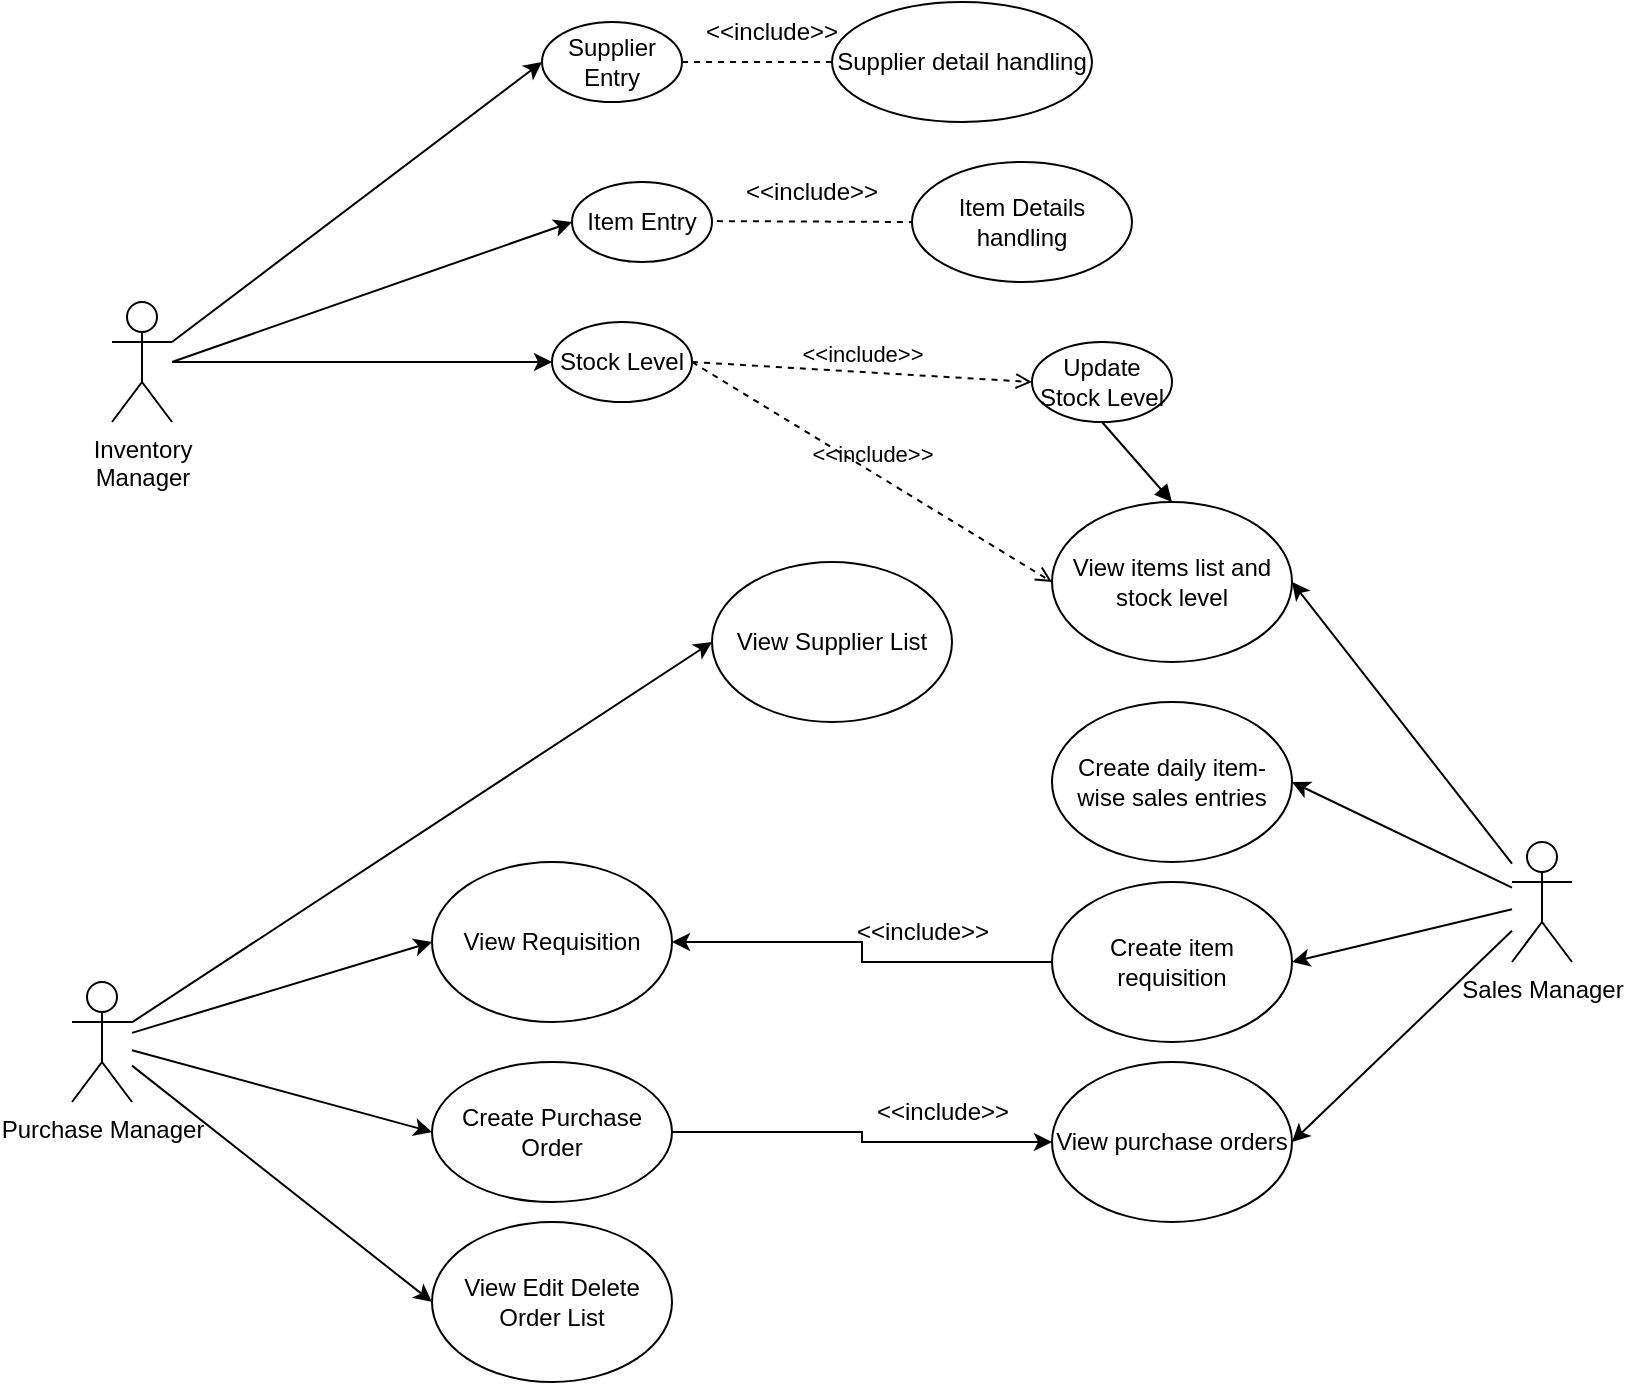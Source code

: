 <mxfile version="25.0.3">
  <diagram name="Page-1" id="WRlgL8Rsu9BcMeLaTDrW">
    <mxGraphModel dx="2401" dy="1479" grid="1" gridSize="10" guides="1" tooltips="1" connect="1" arrows="1" fold="1" page="1" pageScale="1" pageWidth="850" pageHeight="1100" math="0" shadow="0">
      <root>
        <mxCell id="0" />
        <mxCell id="1" parent="0" />
        <mxCell id="y3EWq9oGj_fFSSO3Vtz_-10" style="rounded=0;orthogonalLoop=1;jettySize=auto;html=1;entryX=0;entryY=0.5;entryDx=0;entryDy=0;" parent="1" source="y3EWq9oGj_fFSSO3Vtz_-14" target="y3EWq9oGj_fFSSO3Vtz_-15" edge="1">
          <mxGeometry relative="1" as="geometry" />
        </mxCell>
        <mxCell id="y3EWq9oGj_fFSSO3Vtz_-11" style="rounded=0;orthogonalLoop=1;jettySize=auto;html=1;entryX=0;entryY=0.5;entryDx=0;entryDy=0;" parent="1" source="y3EWq9oGj_fFSSO3Vtz_-14" target="y3EWq9oGj_fFSSO3Vtz_-16" edge="1">
          <mxGeometry relative="1" as="geometry" />
        </mxCell>
        <mxCell id="y3EWq9oGj_fFSSO3Vtz_-12" style="rounded=0;orthogonalLoop=1;jettySize=auto;html=1;entryX=0;entryY=0.5;entryDx=0;entryDy=0;" parent="1" source="y3EWq9oGj_fFSSO3Vtz_-14" target="y3EWq9oGj_fFSSO3Vtz_-18" edge="1">
          <mxGeometry relative="1" as="geometry" />
        </mxCell>
        <mxCell id="y3EWq9oGj_fFSSO3Vtz_-13" style="rounded=0;orthogonalLoop=1;jettySize=auto;html=1;entryX=0;entryY=0.5;entryDx=0;entryDy=0;" parent="1" source="y3EWq9oGj_fFSSO3Vtz_-14" target="y3EWq9oGj_fFSSO3Vtz_-19" edge="1">
          <mxGeometry relative="1" as="geometry" />
        </mxCell>
        <mxCell id="y3EWq9oGj_fFSSO3Vtz_-14" value="Purchase Manager" style="shape=umlActor;verticalLabelPosition=bottom;verticalAlign=top;html=1;outlineConnect=0;" parent="1" vertex="1">
          <mxGeometry x="-1630" y="350" width="30" height="60" as="geometry" />
        </mxCell>
        <mxCell id="y3EWq9oGj_fFSSO3Vtz_-15" value="View Supplier List" style="ellipse;whiteSpace=wrap;html=1;" parent="1" vertex="1">
          <mxGeometry x="-1310" y="140" width="120" height="80" as="geometry" />
        </mxCell>
        <mxCell id="y3EWq9oGj_fFSSO3Vtz_-16" value="View Requisition" style="ellipse;whiteSpace=wrap;html=1;" parent="1" vertex="1">
          <mxGeometry x="-1450" y="290" width="120" height="80" as="geometry" />
        </mxCell>
        <mxCell id="y3EWq9oGj_fFSSO3Vtz_-17" style="edgeStyle=orthogonalEdgeStyle;rounded=0;orthogonalLoop=1;jettySize=auto;html=1;entryX=0;entryY=0.5;entryDx=0;entryDy=0;" parent="1" source="y3EWq9oGj_fFSSO3Vtz_-18" target="y3EWq9oGj_fFSSO3Vtz_-29" edge="1">
          <mxGeometry relative="1" as="geometry" />
        </mxCell>
        <mxCell id="y3EWq9oGj_fFSSO3Vtz_-18" value="Create Purchase Order" style="ellipse;whiteSpace=wrap;html=1;" parent="1" vertex="1">
          <mxGeometry x="-1450" y="390" width="120" height="70" as="geometry" />
        </mxCell>
        <mxCell id="y3EWq9oGj_fFSSO3Vtz_-19" value="View Edit Delete Order List" style="ellipse;whiteSpace=wrap;html=1;" parent="1" vertex="1">
          <mxGeometry x="-1450" y="470" width="120" height="80" as="geometry" />
        </mxCell>
        <mxCell id="y3EWq9oGj_fFSSO3Vtz_-20" style="rounded=0;orthogonalLoop=1;jettySize=auto;html=1;entryX=1;entryY=0.5;entryDx=0;entryDy=0;" parent="1" source="y3EWq9oGj_fFSSO3Vtz_-24" target="y3EWq9oGj_fFSSO3Vtz_-25" edge="1">
          <mxGeometry relative="1" as="geometry" />
        </mxCell>
        <mxCell id="y3EWq9oGj_fFSSO3Vtz_-21" style="rounded=0;orthogonalLoop=1;jettySize=auto;html=1;entryX=1;entryY=0.5;entryDx=0;entryDy=0;" parent="1" source="y3EWq9oGj_fFSSO3Vtz_-24" target="y3EWq9oGj_fFSSO3Vtz_-26" edge="1">
          <mxGeometry relative="1" as="geometry" />
        </mxCell>
        <mxCell id="y3EWq9oGj_fFSSO3Vtz_-22" style="rounded=0;orthogonalLoop=1;jettySize=auto;html=1;entryX=1;entryY=0.5;entryDx=0;entryDy=0;" parent="1" source="y3EWq9oGj_fFSSO3Vtz_-24" target="y3EWq9oGj_fFSSO3Vtz_-28" edge="1">
          <mxGeometry relative="1" as="geometry" />
        </mxCell>
        <mxCell id="y3EWq9oGj_fFSSO3Vtz_-23" style="rounded=0;orthogonalLoop=1;jettySize=auto;html=1;entryX=1;entryY=0.5;entryDx=0;entryDy=0;" parent="1" source="y3EWq9oGj_fFSSO3Vtz_-24" target="y3EWq9oGj_fFSSO3Vtz_-29" edge="1">
          <mxGeometry relative="1" as="geometry" />
        </mxCell>
        <mxCell id="y3EWq9oGj_fFSSO3Vtz_-24" value="Sales Manager" style="shape=umlActor;verticalLabelPosition=bottom;verticalAlign=top;html=1;outlineConnect=0;" parent="1" vertex="1">
          <mxGeometry x="-910" y="280" width="30" height="60" as="geometry" />
        </mxCell>
        <mxCell id="y3EWq9oGj_fFSSO3Vtz_-25" value="View items list and stock level" style="ellipse;whiteSpace=wrap;html=1;" parent="1" vertex="1">
          <mxGeometry x="-1140" y="110" width="120" height="80" as="geometry" />
        </mxCell>
        <mxCell id="y3EWq9oGj_fFSSO3Vtz_-26" value="Create daily item-wise sales entries" style="ellipse;whiteSpace=wrap;html=1;" parent="1" vertex="1">
          <mxGeometry x="-1140" y="210" width="120" height="80" as="geometry" />
        </mxCell>
        <mxCell id="y3EWq9oGj_fFSSO3Vtz_-27" style="edgeStyle=orthogonalEdgeStyle;rounded=0;orthogonalLoop=1;jettySize=auto;html=1;entryX=1;entryY=0.5;entryDx=0;entryDy=0;" parent="1" source="y3EWq9oGj_fFSSO3Vtz_-28" target="y3EWq9oGj_fFSSO3Vtz_-16" edge="1">
          <mxGeometry relative="1" as="geometry" />
        </mxCell>
        <mxCell id="y3EWq9oGj_fFSSO3Vtz_-28" value="Create item requisition" style="ellipse;whiteSpace=wrap;html=1;" parent="1" vertex="1">
          <mxGeometry x="-1140" y="300" width="120" height="80" as="geometry" />
        </mxCell>
        <mxCell id="y3EWq9oGj_fFSSO3Vtz_-29" value="View purchase orders" style="ellipse;whiteSpace=wrap;html=1;" parent="1" vertex="1">
          <mxGeometry x="-1140" y="390" width="120" height="80" as="geometry" />
        </mxCell>
        <mxCell id="y3EWq9oGj_fFSSO3Vtz_-30" value="&amp;lt;&amp;lt;include&amp;gt;&amp;gt;" style="text;html=1;align=center;verticalAlign=middle;resizable=0;points=[];autosize=1;strokeColor=none;fillColor=none;" parent="1" vertex="1">
          <mxGeometry x="-1250" y="310" width="90" height="30" as="geometry" />
        </mxCell>
        <mxCell id="y3EWq9oGj_fFSSO3Vtz_-31" value="&amp;lt;&amp;lt;include&amp;gt;&amp;gt;" style="text;html=1;align=center;verticalAlign=middle;resizable=0;points=[];autosize=1;strokeColor=none;fillColor=none;" parent="1" vertex="1">
          <mxGeometry x="-1240" y="400" width="90" height="30" as="geometry" />
        </mxCell>
        <mxCell id="taeAyk10lP1KBZcWsIvv-32" value="Inventory&lt;div&gt;Manager&lt;/div&gt;" style="shape=umlActor;verticalLabelPosition=bottom;verticalAlign=top;html=1;outlineConnect=0;" vertex="1" parent="1">
          <mxGeometry x="-1610" y="10" width="30" height="60" as="geometry" />
        </mxCell>
        <mxCell id="taeAyk10lP1KBZcWsIvv-33" value="Item Entry" style="ellipse;whiteSpace=wrap;html=1;" vertex="1" parent="1">
          <mxGeometry x="-1380" y="-50" width="70" height="40" as="geometry" />
        </mxCell>
        <mxCell id="taeAyk10lP1KBZcWsIvv-34" value="Supplier Entry" style="ellipse;whiteSpace=wrap;html=1;" vertex="1" parent="1">
          <mxGeometry x="-1395" y="-130" width="70" height="40" as="geometry" />
        </mxCell>
        <mxCell id="taeAyk10lP1KBZcWsIvv-35" value="Stock Level" style="ellipse;whiteSpace=wrap;html=1;" vertex="1" parent="1">
          <mxGeometry x="-1390" y="20" width="70" height="40" as="geometry" />
        </mxCell>
        <mxCell id="taeAyk10lP1KBZcWsIvv-37" value="Item Details handling" style="ellipse;whiteSpace=wrap;html=1;" vertex="1" parent="1">
          <mxGeometry x="-1210" y="-60" width="110" height="60" as="geometry" />
        </mxCell>
        <mxCell id="taeAyk10lP1KBZcWsIvv-39" value="Supplier detail handling" style="ellipse;whiteSpace=wrap;html=1;" vertex="1" parent="1">
          <mxGeometry x="-1250" y="-140" width="130" height="60" as="geometry" />
        </mxCell>
        <mxCell id="taeAyk10lP1KBZcWsIvv-43" value="Update Stock Level" style="ellipse;whiteSpace=wrap;html=1;" vertex="1" parent="1">
          <mxGeometry x="-1150" y="30" width="70" height="40" as="geometry" />
        </mxCell>
        <mxCell id="taeAyk10lP1KBZcWsIvv-44" value="" style="endArrow=classic;html=1;rounded=0;entryX=0;entryY=0.5;entryDx=0;entryDy=0;" edge="1" parent="1" target="taeAyk10lP1KBZcWsIvv-33">
          <mxGeometry width="50" height="50" relative="1" as="geometry">
            <mxPoint x="-1580" y="40" as="sourcePoint" />
            <mxPoint x="-990" y="70" as="targetPoint" />
          </mxGeometry>
        </mxCell>
        <mxCell id="taeAyk10lP1KBZcWsIvv-45" value="" style="endArrow=classic;html=1;rounded=0;entryX=0;entryY=0.5;entryDx=0;entryDy=0;exitX=1;exitY=0.333;exitDx=0;exitDy=0;exitPerimeter=0;" edge="1" parent="1" target="taeAyk10lP1KBZcWsIvv-34" source="taeAyk10lP1KBZcWsIvv-32">
          <mxGeometry width="50" height="50" relative="1" as="geometry">
            <mxPoint x="-1440" y="-50" as="sourcePoint" />
            <mxPoint x="-1390" y="-30" as="targetPoint" />
          </mxGeometry>
        </mxCell>
        <mxCell id="taeAyk10lP1KBZcWsIvv-46" value="" style="endArrow=classic;html=1;rounded=0;entryX=0;entryY=0.5;entryDx=0;entryDy=0;" edge="1" parent="1" target="taeAyk10lP1KBZcWsIvv-35" source="taeAyk10lP1KBZcWsIvv-32">
          <mxGeometry width="50" height="50" relative="1" as="geometry">
            <mxPoint x="-1430" y="-20" as="sourcePoint" />
            <mxPoint x="-1430" y="20" as="targetPoint" />
          </mxGeometry>
        </mxCell>
        <mxCell id="taeAyk10lP1KBZcWsIvv-48" value="" style="endArrow=none;dashed=1;html=1;rounded=0;exitX=1.035;exitY=0.489;exitDx=0;exitDy=0;exitPerimeter=0;entryX=0;entryY=0.5;entryDx=0;entryDy=0;" edge="1" parent="1" source="taeAyk10lP1KBZcWsIvv-33" target="taeAyk10lP1KBZcWsIvv-37">
          <mxGeometry width="50" height="50" relative="1" as="geometry">
            <mxPoint x="-1010" y="-10" as="sourcePoint" />
            <mxPoint x="-940" as="targetPoint" />
          </mxGeometry>
        </mxCell>
        <mxCell id="taeAyk10lP1KBZcWsIvv-50" value="&amp;lt;&amp;lt;include&amp;gt;&amp;gt;" style="text;html=1;align=center;verticalAlign=middle;whiteSpace=wrap;rounded=0;" vertex="1" parent="1">
          <mxGeometry x="-1290" y="-60" width="60" height="30" as="geometry" />
        </mxCell>
        <mxCell id="taeAyk10lP1KBZcWsIvv-53" value="" style="endArrow=none;dashed=1;html=1;rounded=0;exitX=1;exitY=0.5;exitDx=0;exitDy=0;entryX=0;entryY=0.5;entryDx=0;entryDy=0;" edge="1" parent="1" source="taeAyk10lP1KBZcWsIvv-34" target="taeAyk10lP1KBZcWsIvv-39">
          <mxGeometry width="50" height="50" relative="1" as="geometry">
            <mxPoint x="-1290" y="-40" as="sourcePoint" />
            <mxPoint x="-1240" y="-90" as="targetPoint" />
          </mxGeometry>
        </mxCell>
        <mxCell id="taeAyk10lP1KBZcWsIvv-56" value="&amp;lt;&amp;lt;include&amp;gt;&amp;gt;" style="text;html=1;align=center;verticalAlign=middle;whiteSpace=wrap;rounded=0;" vertex="1" parent="1">
          <mxGeometry x="-1310" y="-140" width="60" height="30" as="geometry" />
        </mxCell>
        <mxCell id="taeAyk10lP1KBZcWsIvv-67" value="&amp;lt;&amp;lt;include&amp;gt;&amp;gt;" style="html=1;verticalAlign=bottom;labelBackgroundColor=none;endArrow=open;endFill=0;dashed=1;rounded=0;exitX=1;exitY=0.5;exitDx=0;exitDy=0;entryX=0;entryY=0.5;entryDx=0;entryDy=0;" edge="1" parent="1" source="taeAyk10lP1KBZcWsIvv-35" target="taeAyk10lP1KBZcWsIvv-43">
          <mxGeometry width="160" relative="1" as="geometry">
            <mxPoint x="-1310" y="60" as="sourcePoint" />
            <mxPoint x="-1150" y="60" as="targetPoint" />
          </mxGeometry>
        </mxCell>
        <mxCell id="taeAyk10lP1KBZcWsIvv-69" value="&amp;lt;&amp;lt;include&amp;gt;&amp;gt;" style="html=1;verticalAlign=bottom;labelBackgroundColor=none;endArrow=open;endFill=0;dashed=1;rounded=0;entryX=0;entryY=0.5;entryDx=0;entryDy=0;" edge="1" parent="1" target="y3EWq9oGj_fFSSO3Vtz_-25">
          <mxGeometry width="160" relative="1" as="geometry">
            <mxPoint x="-1320" y="40" as="sourcePoint" />
            <mxPoint x="-1165" y="39.66" as="targetPoint" />
          </mxGeometry>
        </mxCell>
        <mxCell id="taeAyk10lP1KBZcWsIvv-70" value="" style="html=1;verticalAlign=bottom;labelBackgroundColor=none;endArrow=block;endFill=1;rounded=0;exitX=0.5;exitY=1;exitDx=0;exitDy=0;" edge="1" parent="1" source="taeAyk10lP1KBZcWsIvv-43">
          <mxGeometry width="160" relative="1" as="geometry">
            <mxPoint x="-1190" y="170" as="sourcePoint" />
            <mxPoint x="-1080" y="110" as="targetPoint" />
          </mxGeometry>
        </mxCell>
      </root>
    </mxGraphModel>
  </diagram>
</mxfile>
